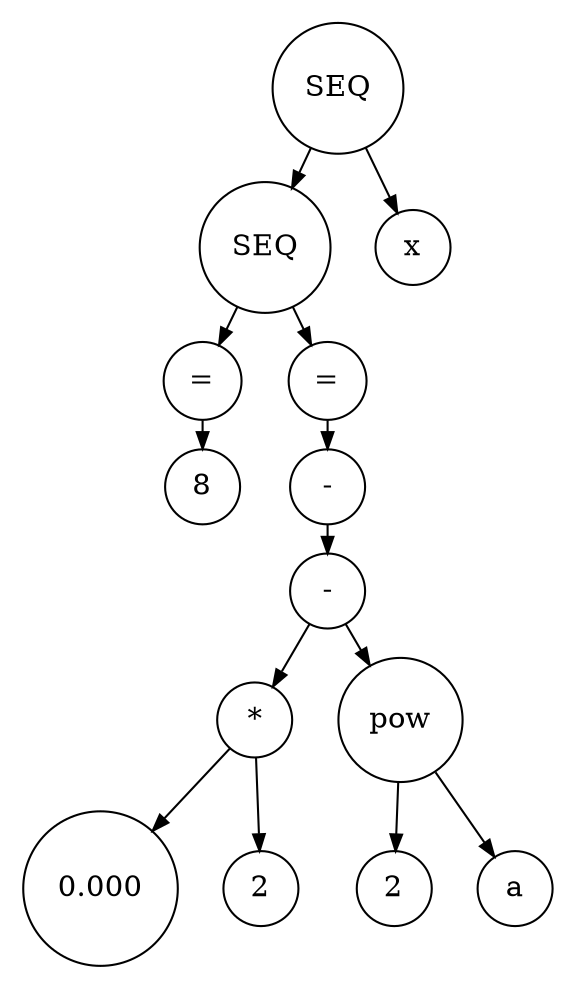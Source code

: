 digraph G {
nodesep=0.3;
ranksep=0.2;
margin=0.1;
node [shape=circle];
edge [arrowsize=0.8];
node1 [label="SEQ"];
node1 -> node2;
node2 [label="SEQ"];
node2 -> node4;
node4 [label="="];
node4 -> node8;
node8 [label="8"];
node2 -> node5;
node5 [label="="];
node5 -> node10;
node10 [label="-"];
node10 -> node20;
node20 [label="-"];
node20 -> node40;
node40 [label="*"];
node40 -> node80;
node80 [label="0.000"];
node40 -> node81;
node81 [label="2"];
node20 -> node41;
node41 [label="pow"];
node41 -> node82;
node82 [label="2"];
node41 -> node83;
node83 [label="a"];
node1 -> node3;
node3 [label="x"];
}